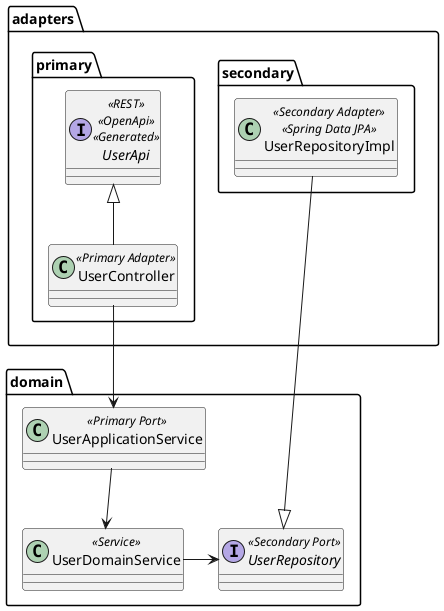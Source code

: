 @startuml

folder adapters {
  folder primary {
    interface UserApi <<REST>> <<OpenApi>> <<Generated>>
    class UserController <<Primary Adapter>>
  }
  folder secondary {
    class UserRepositoryImpl <<Secondary Adapter>> <<Spring Data JPA>>
  }
}

folder domain {
  class UserApplicationService <<Primary Port>>
  class UserDomainService <<Service>>
  interface UserRepository <<Secondary Port>>
}

UserApi <|-down- UserController
UserController -down-> UserApplicationService
UserApplicationService -down-> UserDomainService
UserDomainService -> UserRepository
UserRepository <|- UserRepositoryImpl

@enduml